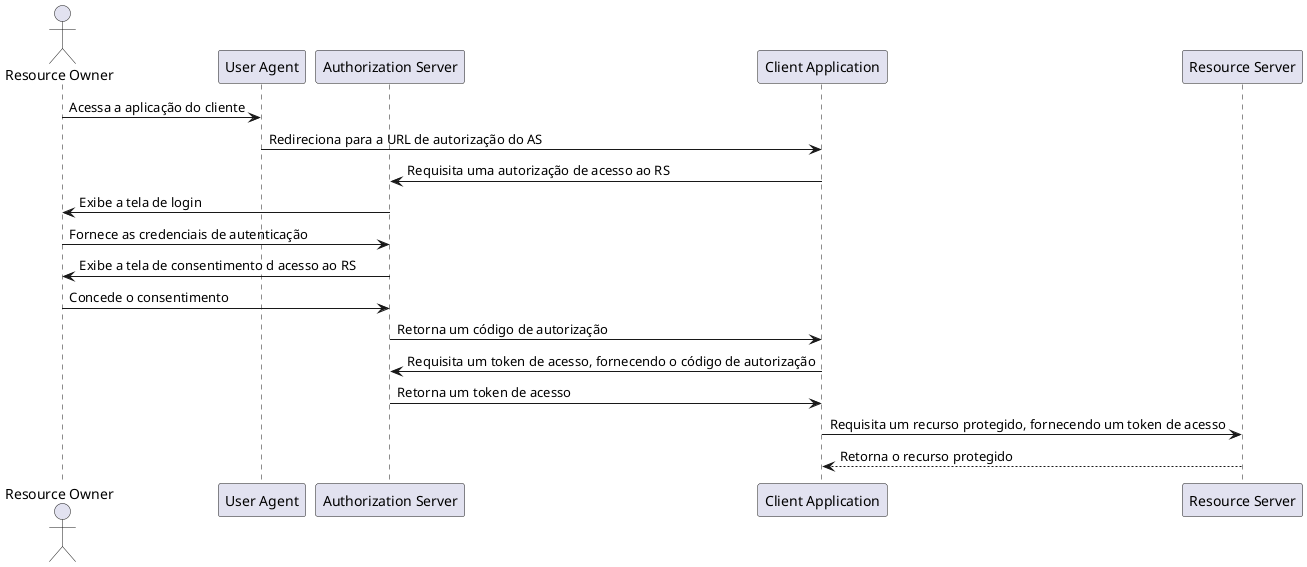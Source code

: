 @startuml
actor "Resource Owner"
participant "User Agent" as UA
participant "Authorization Server" as AS
participant "Client Application" as CA
participant "Resource Server" as RS

"Resource Owner" -> UA: Acessa a aplicação do cliente
UA -> CA: Redireciona para a URL de autorização do AS
CA -> AS: Requisita uma autorização de acesso ao RS
AS -> "Resource Owner": Exibe a tela de login
"Resource Owner" -> AS: Fornece as credenciais de autenticação
AS -> "Resource Owner": Exibe a tela de consentimento d acesso ao RS
"Resource Owner" -> AS: Concede o consentimento
AS -> CA: Retorna um código de autorização
CA -> AS: Requisita um token de acesso, fornecendo o código de autorização
AS -> CA: Retorna um token de acesso
CA -> RS: Requisita um recurso protegido, fornecendo um token de acesso
RS --> CA: Retorna o recurso protegido
@enduml